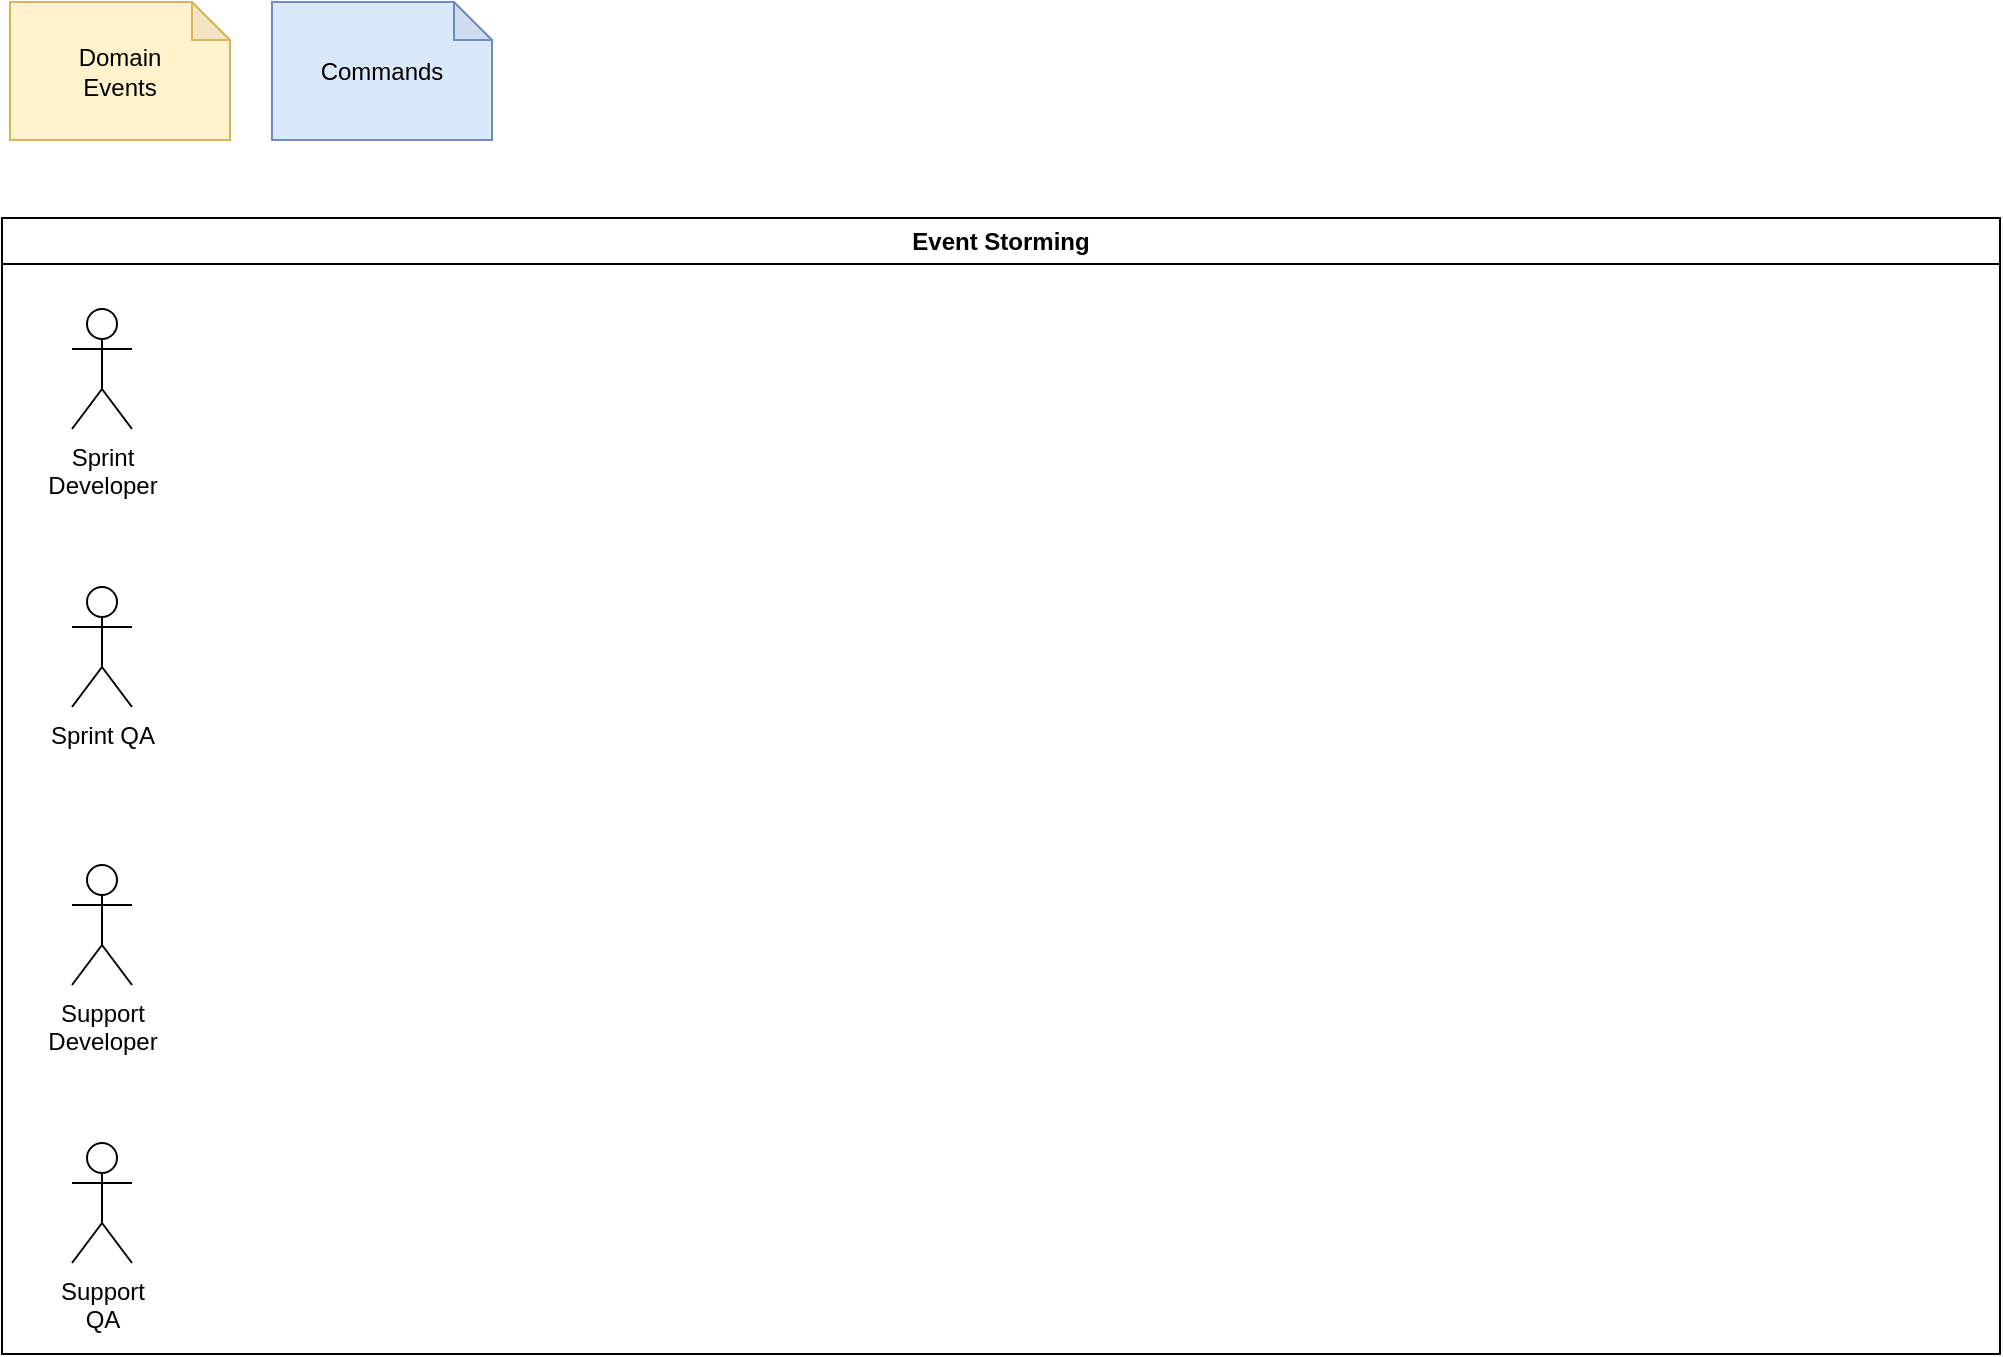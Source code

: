 <mxfile version="22.1.3" type="github">
  <diagram name="Business" id="dzs-5oHj5AphAL6cpdhJ">
    <mxGraphModel dx="1450" dy="915" grid="0" gridSize="10" guides="1" tooltips="1" connect="1" arrows="1" fold="1" page="0" pageScale="1" pageWidth="827" pageHeight="1169" math="0" shadow="0">
      <root>
        <mxCell id="0" />
        <mxCell id="1" parent="0" />
        <mxCell id="vdVrn63xV2FAy3u7jHGA-5" value="Event Storming" style="swimlane;whiteSpace=wrap;html=1;collapsible=0;" vertex="1" parent="1">
          <mxGeometry x="-81" y="18" width="999" height="568" as="geometry" />
        </mxCell>
        <mxCell id="vdVrn63xV2FAy3u7jHGA-1" value="Sprint&lt;br&gt;Developer" style="shape=umlActor;verticalLabelPosition=bottom;verticalAlign=top;html=1;outlineConnect=0;" vertex="1" parent="vdVrn63xV2FAy3u7jHGA-5">
          <mxGeometry x="35" y="45.5" width="30" height="60" as="geometry" />
        </mxCell>
        <mxCell id="vdVrn63xV2FAy3u7jHGA-2" value="Sprint QA" style="shape=umlActor;verticalLabelPosition=bottom;verticalAlign=top;html=1;outlineConnect=0;" vertex="1" parent="vdVrn63xV2FAy3u7jHGA-5">
          <mxGeometry x="35" y="184.5" width="30" height="60" as="geometry" />
        </mxCell>
        <mxCell id="vdVrn63xV2FAy3u7jHGA-3" value="Support&lt;br&gt;Developer" style="shape=umlActor;verticalLabelPosition=bottom;verticalAlign=top;html=1;outlineConnect=0;" vertex="1" parent="vdVrn63xV2FAy3u7jHGA-5">
          <mxGeometry x="35" y="323.5" width="30" height="60" as="geometry" />
        </mxCell>
        <mxCell id="vdVrn63xV2FAy3u7jHGA-4" value="Support&lt;br&gt;QA" style="shape=umlActor;verticalLabelPosition=bottom;verticalAlign=top;html=1;outlineConnect=0;" vertex="1" parent="vdVrn63xV2FAy3u7jHGA-5">
          <mxGeometry x="35" y="462.5" width="30" height="60" as="geometry" />
        </mxCell>
        <mxCell id="vdVrn63xV2FAy3u7jHGA-6" value="Domain&lt;br&gt;Events" style="shape=note;whiteSpace=wrap;html=1;backgroundOutline=1;darkOpacity=0.05;size=19;fillColor=#fff2cc;strokeColor=#d6b656;" vertex="1" parent="1">
          <mxGeometry x="-77" y="-90" width="110" height="69" as="geometry" />
        </mxCell>
        <mxCell id="vdVrn63xV2FAy3u7jHGA-7" value="Commands" style="shape=note;whiteSpace=wrap;html=1;backgroundOutline=1;darkOpacity=0.05;size=19;fillColor=#dae8fc;strokeColor=#6c8ebf;" vertex="1" parent="1">
          <mxGeometry x="54" y="-90" width="110" height="69" as="geometry" />
        </mxCell>
      </root>
    </mxGraphModel>
  </diagram>
</mxfile>
